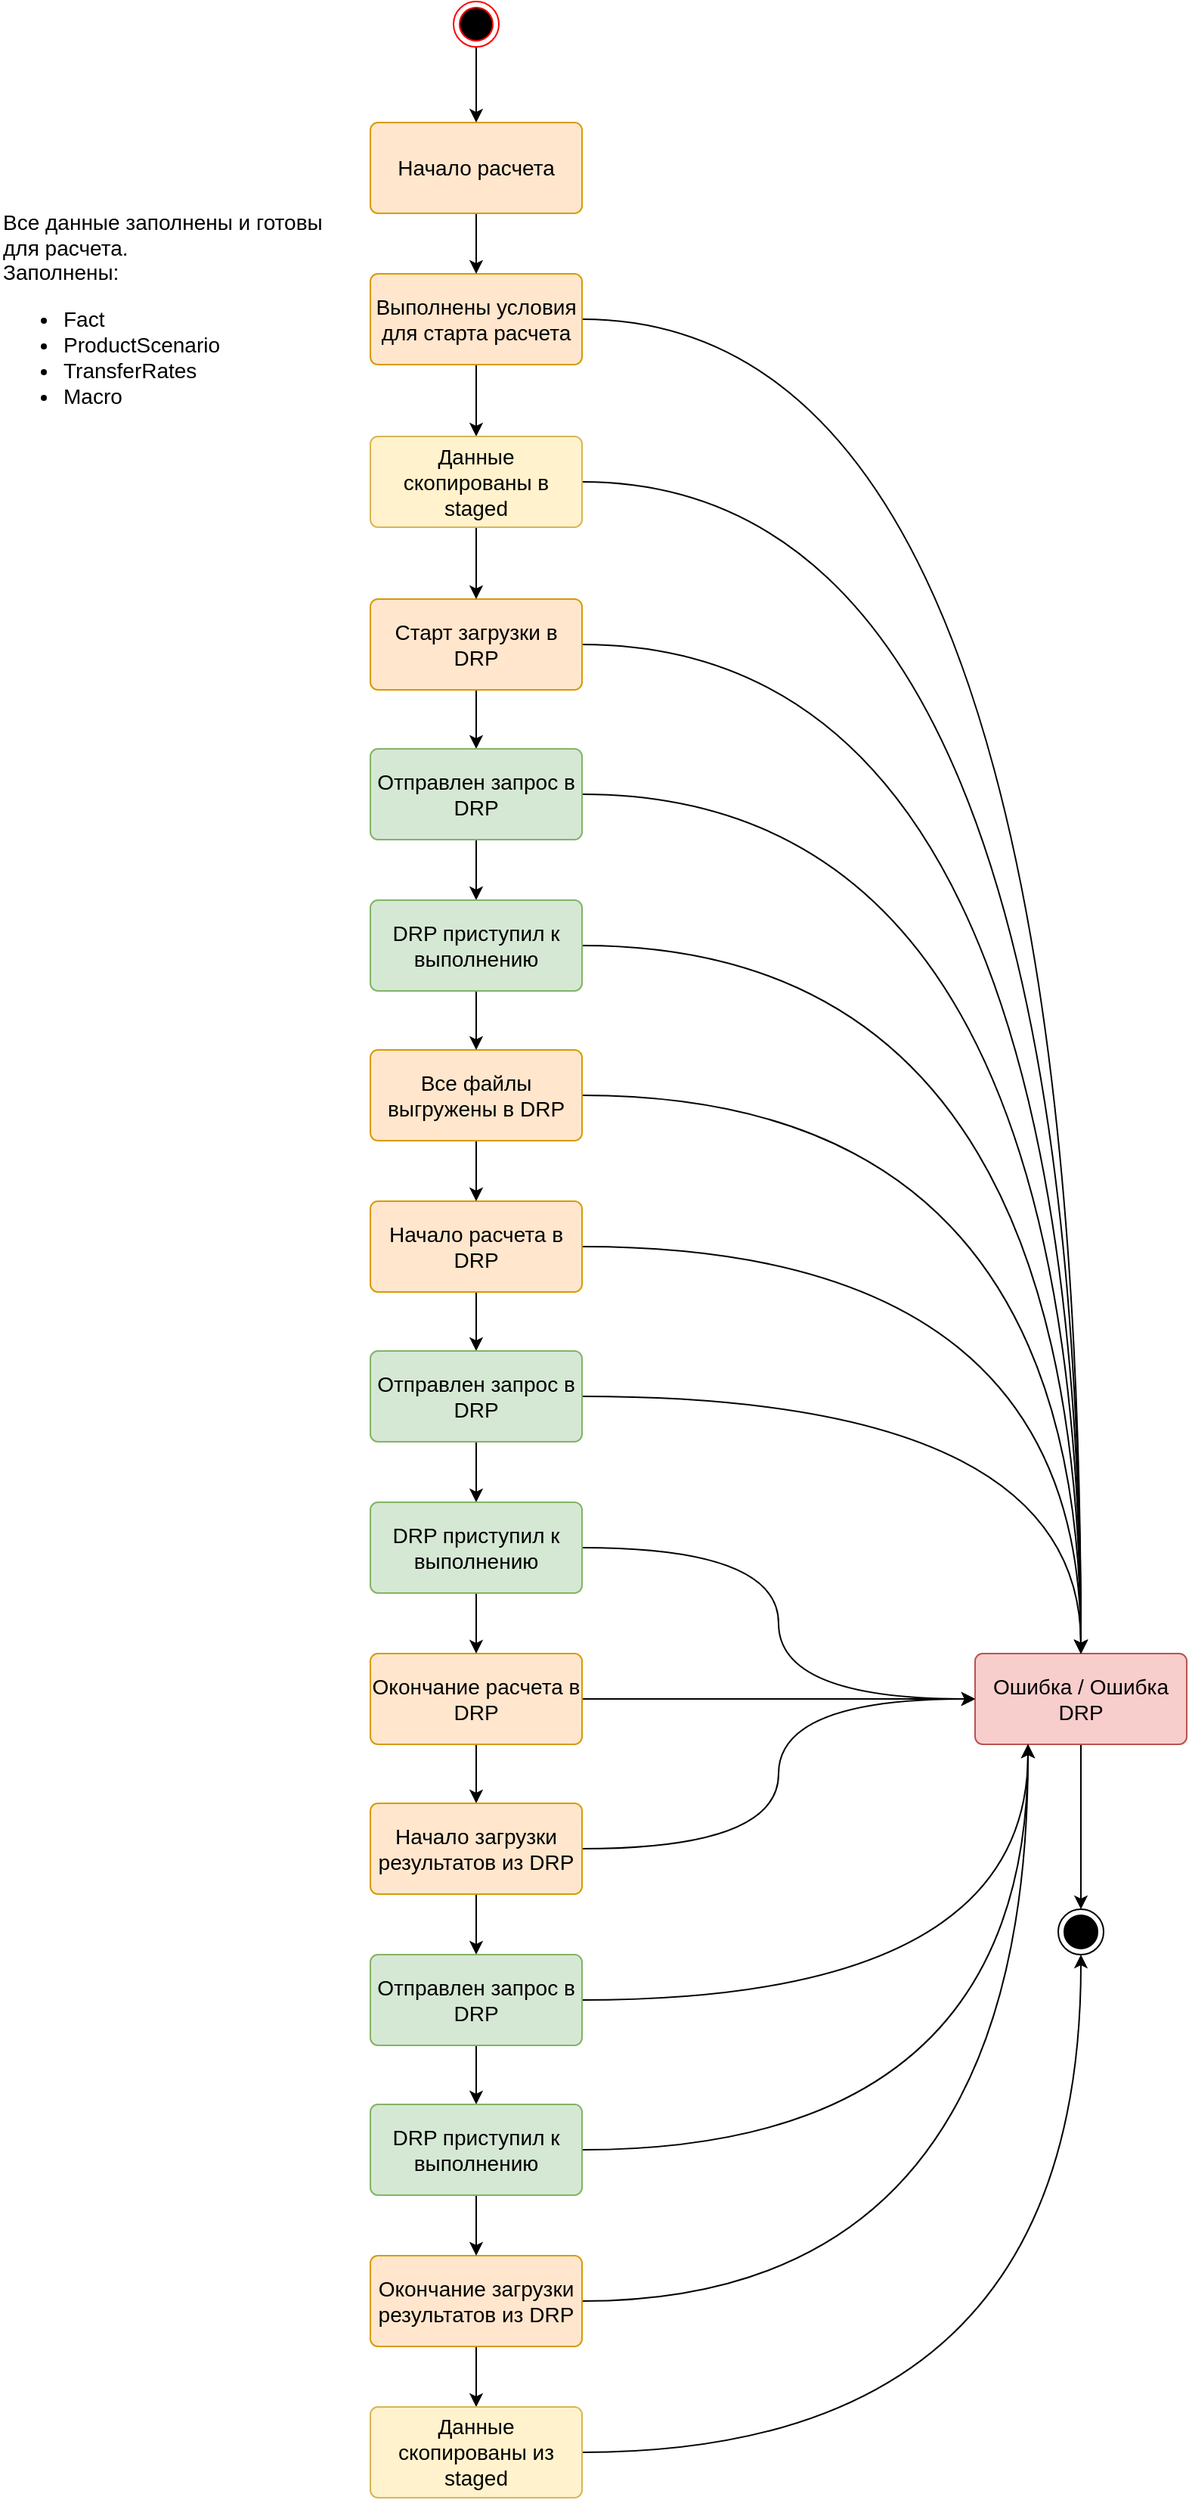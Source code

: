 <mxfile version="13.7.9" type="device"><diagram id="1LHZzhQRSxceP4_OQh6i" name="Страница 1"><mxGraphModel dx="182" dy="1836" grid="1" gridSize="10" guides="1" tooltips="1" connect="1" arrows="1" fold="1" page="1" pageScale="1" pageWidth="1169" pageHeight="827" math="0" shadow="0"><root><mxCell id="0"/><mxCell id="1" parent="0"/><mxCell id="GyeizB3f7Y8xfU1rr0w5-2" style="edgeStyle=orthogonalEdgeStyle;rounded=0;orthogonalLoop=1;jettySize=auto;html=1;entryX=0.5;entryY=0;entryDx=0;entryDy=0;" parent="1" source="yAcMZfoQLqEfl2rh7_gt-2" target="GyeizB3f7Y8xfU1rr0w5-1" edge="1"><mxGeometry relative="1" as="geometry"/></mxCell><mxCell id="yAcMZfoQLqEfl2rh7_gt-2" value="" style="ellipse;html=1;shape=endState;fillColor=#000000;strokeColor=#ff0000;" parent="1" vertex="1"><mxGeometry x="2210" y="-590" width="30" height="30" as="geometry"/></mxCell><mxCell id="yAcMZfoQLqEfl2rh7_gt-3" value="" style="ellipse;html=1;shape=endState;fillColor=#000000;strokeColor=#000000;fontSize=15;verticalAlign=middle;" parent="1" vertex="1"><mxGeometry x="2610" y="671" width="30" height="30" as="geometry"/></mxCell><mxCell id="yAcMZfoQLqEfl2rh7_gt-4" style="edgeStyle=orthogonalEdgeStyle;curved=1;rounded=0;orthogonalLoop=1;jettySize=auto;html=1;fontSize=14;" parent="1" source="yAcMZfoQLqEfl2rh7_gt-5" target="yAcMZfoQLqEfl2rh7_gt-30" edge="1"><mxGeometry relative="1" as="geometry"/></mxCell><mxCell id="TJjYy6LXMj4U7b0aqH-x-15" style="edgeStyle=orthogonalEdgeStyle;curved=1;rounded=0;orthogonalLoop=1;jettySize=auto;html=1;entryX=0.5;entryY=0;entryDx=0;entryDy=0;" edge="1" parent="1" source="yAcMZfoQLqEfl2rh7_gt-5" target="yAcMZfoQLqEfl2rh7_gt-10"><mxGeometry relative="1" as="geometry"><mxPoint x="2630" y="490" as="targetPoint"/></mxGeometry></mxCell><mxCell id="yAcMZfoQLqEfl2rh7_gt-5" value="Начало расчета в DRP" style="html=1;align=center;verticalAlign=middle;rounded=1;absoluteArcSize=1;arcSize=10;dashed=0;fontSize=14;whiteSpace=wrap;fillColor=#ffe6cc;strokeColor=#d79b00;" parent="1" vertex="1"><mxGeometry x="2155" y="203" width="140" height="60" as="geometry"/></mxCell><mxCell id="yAcMZfoQLqEfl2rh7_gt-6" style="edgeStyle=orthogonalEdgeStyle;curved=1;rounded=0;orthogonalLoop=1;jettySize=auto;html=1;fontSize=15;" parent="1" source="yAcMZfoQLqEfl2rh7_gt-8" target="yAcMZfoQLqEfl2rh7_gt-12" edge="1"><mxGeometry relative="1" as="geometry"/></mxCell><mxCell id="TJjYy6LXMj4U7b0aqH-x-19" style="edgeStyle=orthogonalEdgeStyle;curved=1;rounded=0;orthogonalLoop=1;jettySize=auto;html=1;" edge="1" parent="1" source="yAcMZfoQLqEfl2rh7_gt-8" target="yAcMZfoQLqEfl2rh7_gt-10"><mxGeometry relative="1" as="geometry"/></mxCell><mxCell id="yAcMZfoQLqEfl2rh7_gt-8" value="Окончание расчета в DRP" style="html=1;align=center;verticalAlign=middle;rounded=1;absoluteArcSize=1;arcSize=10;dashed=0;fontSize=14;whiteSpace=wrap;fillColor=#ffe6cc;strokeColor=#d79b00;" parent="1" vertex="1"><mxGeometry x="2155" y="502" width="140" height="60" as="geometry"/></mxCell><mxCell id="TJjYy6LXMj4U7b0aqH-x-8" style="edgeStyle=orthogonalEdgeStyle;rounded=0;orthogonalLoop=1;jettySize=auto;html=1;entryX=0.5;entryY=0;entryDx=0;entryDy=0;" edge="1" parent="1" source="yAcMZfoQLqEfl2rh7_gt-10" target="yAcMZfoQLqEfl2rh7_gt-3"><mxGeometry relative="1" as="geometry"/></mxCell><mxCell id="yAcMZfoQLqEfl2rh7_gt-10" value="Ошибка / Ошибка DRP" style="html=1;align=center;verticalAlign=middle;rounded=1;absoluteArcSize=1;arcSize=10;dashed=0;fontSize=14;whiteSpace=wrap;fillColor=#f8cecc;strokeColor=#b85450;" parent="1" vertex="1"><mxGeometry x="2555" y="502" width="140" height="60" as="geometry"/></mxCell><mxCell id="yAcMZfoQLqEfl2rh7_gt-11" style="edgeStyle=orthogonalEdgeStyle;curved=1;rounded=0;orthogonalLoop=1;jettySize=auto;html=1;fontSize=14;" parent="1" source="yAcMZfoQLqEfl2rh7_gt-12" target="yAcMZfoQLqEfl2rh7_gt-34" edge="1"><mxGeometry relative="1" as="geometry"/></mxCell><mxCell id="TJjYy6LXMj4U7b0aqH-x-20" style="edgeStyle=orthogonalEdgeStyle;curved=1;rounded=0;orthogonalLoop=1;jettySize=auto;html=1;entryX=0;entryY=0.5;entryDx=0;entryDy=0;" edge="1" parent="1" source="yAcMZfoQLqEfl2rh7_gt-12" target="yAcMZfoQLqEfl2rh7_gt-10"><mxGeometry relative="1" as="geometry"/></mxCell><mxCell id="yAcMZfoQLqEfl2rh7_gt-12" value="Начало загрузки результатов из DRP" style="html=1;align=center;verticalAlign=middle;rounded=1;absoluteArcSize=1;arcSize=10;dashed=0;fontSize=14;whiteSpace=wrap;fillColor=#ffe6cc;strokeColor=#d79b00;" parent="1" vertex="1"><mxGeometry x="2155" y="601" width="140" height="60" as="geometry"/></mxCell><mxCell id="yAcMZfoQLqEfl2rh7_gt-13" style="edgeStyle=orthogonalEdgeStyle;curved=1;rounded=0;orthogonalLoop=1;jettySize=auto;html=1;entryX=0.5;entryY=1;entryDx=0;entryDy=0;fontSize=15;exitX=1;exitY=0.5;exitDx=0;exitDy=0;" parent="1" source="TJjYy6LXMj4U7b0aqH-x-6" target="yAcMZfoQLqEfl2rh7_gt-3" edge="1"><mxGeometry relative="1" as="geometry"/></mxCell><mxCell id="TJjYy6LXMj4U7b0aqH-x-7" style="edgeStyle=orthogonalEdgeStyle;rounded=0;orthogonalLoop=1;jettySize=auto;html=1;" edge="1" parent="1" source="yAcMZfoQLqEfl2rh7_gt-14" target="TJjYy6LXMj4U7b0aqH-x-6"><mxGeometry relative="1" as="geometry"/></mxCell><mxCell id="TJjYy6LXMj4U7b0aqH-x-23" style="edgeStyle=orthogonalEdgeStyle;curved=1;rounded=0;orthogonalLoop=1;jettySize=auto;html=1;entryX=0.25;entryY=1;entryDx=0;entryDy=0;" edge="1" parent="1" source="yAcMZfoQLqEfl2rh7_gt-14" target="yAcMZfoQLqEfl2rh7_gt-10"><mxGeometry relative="1" as="geometry"><mxPoint x="2590" y="570.0" as="targetPoint"/></mxGeometry></mxCell><mxCell id="yAcMZfoQLqEfl2rh7_gt-14" value="Окончание загрузки результатов из DRP" style="html=1;align=center;verticalAlign=middle;rounded=1;absoluteArcSize=1;arcSize=10;dashed=0;fontSize=14;whiteSpace=wrap;fillColor=#ffe6cc;strokeColor=#d79b00;" parent="1" vertex="1"><mxGeometry x="2155" y="900" width="140" height="60" as="geometry"/></mxCell><mxCell id="TJjYy6LXMj4U7b0aqH-x-2" style="edgeStyle=orthogonalEdgeStyle;rounded=0;orthogonalLoop=1;jettySize=auto;html=1;" edge="1" parent="1" source="yAcMZfoQLqEfl2rh7_gt-18" target="TJjYy6LXMj4U7b0aqH-x-1"><mxGeometry relative="1" as="geometry"/></mxCell><mxCell id="TJjYy6LXMj4U7b0aqH-x-10" style="edgeStyle=orthogonalEdgeStyle;rounded=0;orthogonalLoop=1;jettySize=auto;html=1;curved=1;" edge="1" parent="1" source="yAcMZfoQLqEfl2rh7_gt-18" target="yAcMZfoQLqEfl2rh7_gt-10"><mxGeometry relative="1" as="geometry"><Array as="points"><mxPoint x="2625" y="-380"/></Array></mxGeometry></mxCell><mxCell id="yAcMZfoQLqEfl2rh7_gt-18" value="Выполнены условия для старта расчета" style="html=1;align=center;verticalAlign=middle;rounded=1;absoluteArcSize=1;arcSize=10;dashed=0;fontSize=14;whiteSpace=wrap;fillColor=#ffe6cc;strokeColor=#d79b00;" parent="1" vertex="1"><mxGeometry x="2155" y="-410" width="140" height="60" as="geometry"/></mxCell><mxCell id="yAcMZfoQLqEfl2rh7_gt-19" style="edgeStyle=orthogonalEdgeStyle;curved=1;rounded=0;orthogonalLoop=1;jettySize=auto;html=1;fontSize=14;" parent="1" source="yAcMZfoQLqEfl2rh7_gt-20" target="yAcMZfoQLqEfl2rh7_gt-26" edge="1"><mxGeometry relative="1" as="geometry"/></mxCell><mxCell id="TJjYy6LXMj4U7b0aqH-x-12" style="edgeStyle=orthogonalEdgeStyle;curved=1;rounded=0;orthogonalLoop=1;jettySize=auto;html=1;entryX=0.5;entryY=0;entryDx=0;entryDy=0;" edge="1" parent="1" source="yAcMZfoQLqEfl2rh7_gt-20" target="yAcMZfoQLqEfl2rh7_gt-10"><mxGeometry relative="1" as="geometry"/></mxCell><mxCell id="yAcMZfoQLqEfl2rh7_gt-20" value="Старт загрузки в DRP" style="html=1;align=center;verticalAlign=middle;rounded=1;absoluteArcSize=1;arcSize=10;dashed=0;fontSize=14;whiteSpace=wrap;fillColor=#ffe6cc;strokeColor=#d79b00;" parent="1" vertex="1"><mxGeometry x="2155" y="-195" width="140" height="60" as="geometry"/></mxCell><mxCell id="yAcMZfoQLqEfl2rh7_gt-21" value="&lt;font style=&quot;font-size: 14px&quot;&gt;Все данные заполнены и готовы для расчета.&lt;br&gt;Заполнены:&lt;br&gt;&lt;/font&gt;&lt;ul style=&quot;font-size: 14px&quot;&gt;&lt;li&gt;&lt;font style=&quot;font-size: 14px&quot;&gt;Fact&lt;/font&gt;&lt;/li&gt;&lt;li&gt;&lt;font style=&quot;font-size: 14px&quot;&gt;ProductScenario&lt;/font&gt;&lt;/li&gt;&lt;li&gt;TransferRates&lt;/li&gt;&lt;li&gt;Macro&lt;/li&gt;&lt;/ul&gt;" style="text;html=1;strokeColor=none;fillColor=none;align=left;verticalAlign=middle;whiteSpace=wrap;rounded=0;" parent="1" vertex="1"><mxGeometry x="1910" y="-457.5" width="240" height="155" as="geometry"/></mxCell><mxCell id="yAcMZfoQLqEfl2rh7_gt-22" style="edgeStyle=orthogonalEdgeStyle;curved=1;rounded=0;orthogonalLoop=1;jettySize=auto;html=1;fontSize=14;" parent="1" source="yAcMZfoQLqEfl2rh7_gt-23" target="yAcMZfoQLqEfl2rh7_gt-5" edge="1"><mxGeometry relative="1" as="geometry"/></mxCell><mxCell id="TJjYy6LXMj4U7b0aqH-x-16" style="edgeStyle=orthogonalEdgeStyle;curved=1;rounded=0;orthogonalLoop=1;jettySize=auto;html=1;entryX=0.5;entryY=0;entryDx=0;entryDy=0;" edge="1" parent="1" source="yAcMZfoQLqEfl2rh7_gt-23" target="yAcMZfoQLqEfl2rh7_gt-10"><mxGeometry relative="1" as="geometry"/></mxCell><mxCell id="yAcMZfoQLqEfl2rh7_gt-23" value="Все файлы выгружены в DRP" style="html=1;align=center;verticalAlign=middle;rounded=1;absoluteArcSize=1;arcSize=10;dashed=0;fontSize=14;whiteSpace=wrap;fillColor=#ffe6cc;strokeColor=#d79b00;" parent="1" vertex="1"><mxGeometry x="2155" y="103" width="140" height="60" as="geometry"/></mxCell><mxCell id="yAcMZfoQLqEfl2rh7_gt-25" style="edgeStyle=orthogonalEdgeStyle;curved=1;rounded=0;orthogonalLoop=1;jettySize=auto;html=1;fontSize=14;" parent="1" source="yAcMZfoQLqEfl2rh7_gt-26" target="yAcMZfoQLqEfl2rh7_gt-28" edge="1"><mxGeometry relative="1" as="geometry"/></mxCell><mxCell id="TJjYy6LXMj4U7b0aqH-x-13" style="edgeStyle=orthogonalEdgeStyle;curved=1;rounded=0;orthogonalLoop=1;jettySize=auto;html=1;entryX=0.5;entryY=0;entryDx=0;entryDy=0;" edge="1" parent="1" source="yAcMZfoQLqEfl2rh7_gt-26" target="yAcMZfoQLqEfl2rh7_gt-10"><mxGeometry relative="1" as="geometry"><mxPoint x="2630" y="496.897" as="targetPoint"/></mxGeometry></mxCell><mxCell id="yAcMZfoQLqEfl2rh7_gt-26" value="Отправлен запрос в DRP" style="html=1;align=center;verticalAlign=middle;rounded=1;absoluteArcSize=1;arcSize=10;dashed=0;fontSize=14;whiteSpace=wrap;fillColor=#d5e8d4;strokeColor=#82b366;" parent="1" vertex="1"><mxGeometry x="2155" y="-96" width="140" height="60" as="geometry"/></mxCell><mxCell id="yAcMZfoQLqEfl2rh7_gt-27" style="edgeStyle=orthogonalEdgeStyle;curved=1;rounded=0;orthogonalLoop=1;jettySize=auto;html=1;fontSize=14;" parent="1" source="yAcMZfoQLqEfl2rh7_gt-28" target="yAcMZfoQLqEfl2rh7_gt-23" edge="1"><mxGeometry relative="1" as="geometry"/></mxCell><mxCell id="TJjYy6LXMj4U7b0aqH-x-14" style="edgeStyle=orthogonalEdgeStyle;curved=1;rounded=0;orthogonalLoop=1;jettySize=auto;html=1;entryX=0.5;entryY=0;entryDx=0;entryDy=0;" edge="1" parent="1" source="yAcMZfoQLqEfl2rh7_gt-28" target="yAcMZfoQLqEfl2rh7_gt-10"><mxGeometry relative="1" as="geometry"/></mxCell><mxCell id="yAcMZfoQLqEfl2rh7_gt-28" value="DRP приступил к выполнению" style="html=1;align=center;verticalAlign=middle;rounded=1;absoluteArcSize=1;arcSize=10;dashed=0;fontSize=14;whiteSpace=wrap;fillColor=#d5e8d4;strokeColor=#82b366;" parent="1" vertex="1"><mxGeometry x="2155" y="4" width="140" height="60" as="geometry"/></mxCell><mxCell id="yAcMZfoQLqEfl2rh7_gt-29" style="edgeStyle=orthogonalEdgeStyle;curved=1;rounded=0;orthogonalLoop=1;jettySize=auto;html=1;fontSize=14;" parent="1" source="yAcMZfoQLqEfl2rh7_gt-30" target="yAcMZfoQLqEfl2rh7_gt-32" edge="1"><mxGeometry relative="1" as="geometry"/></mxCell><mxCell id="TJjYy6LXMj4U7b0aqH-x-17" style="edgeStyle=orthogonalEdgeStyle;curved=1;rounded=0;orthogonalLoop=1;jettySize=auto;html=1;" edge="1" parent="1" source="yAcMZfoQLqEfl2rh7_gt-30" target="yAcMZfoQLqEfl2rh7_gt-10"><mxGeometry relative="1" as="geometry"/></mxCell><mxCell id="yAcMZfoQLqEfl2rh7_gt-30" value="Отправлен запрос в DRP" style="html=1;align=center;verticalAlign=middle;rounded=1;absoluteArcSize=1;arcSize=10;dashed=0;fontSize=14;whiteSpace=wrap;fillColor=#d5e8d4;strokeColor=#82b366;" parent="1" vertex="1"><mxGeometry x="2155" y="302" width="140" height="60" as="geometry"/></mxCell><mxCell id="yAcMZfoQLqEfl2rh7_gt-31" style="edgeStyle=orthogonalEdgeStyle;curved=1;rounded=0;orthogonalLoop=1;jettySize=auto;html=1;fontSize=14;" parent="1" source="yAcMZfoQLqEfl2rh7_gt-32" target="yAcMZfoQLqEfl2rh7_gt-8" edge="1"><mxGeometry relative="1" as="geometry"/></mxCell><mxCell id="TJjYy6LXMj4U7b0aqH-x-18" style="edgeStyle=orthogonalEdgeStyle;curved=1;rounded=0;orthogonalLoop=1;jettySize=auto;html=1;entryX=0;entryY=0.5;entryDx=0;entryDy=0;" edge="1" parent="1" source="yAcMZfoQLqEfl2rh7_gt-32" target="yAcMZfoQLqEfl2rh7_gt-10"><mxGeometry relative="1" as="geometry"/></mxCell><mxCell id="yAcMZfoQLqEfl2rh7_gt-32" value="DRP приступил к выполнению" style="html=1;align=center;verticalAlign=middle;rounded=1;absoluteArcSize=1;arcSize=10;dashed=0;fontSize=14;whiteSpace=wrap;fillColor=#d5e8d4;strokeColor=#82b366;" parent="1" vertex="1"><mxGeometry x="2155" y="402" width="140" height="60" as="geometry"/></mxCell><mxCell id="yAcMZfoQLqEfl2rh7_gt-33" style="edgeStyle=orthogonalEdgeStyle;curved=1;rounded=0;orthogonalLoop=1;jettySize=auto;html=1;fontSize=14;" parent="1" source="yAcMZfoQLqEfl2rh7_gt-34" target="yAcMZfoQLqEfl2rh7_gt-36" edge="1"><mxGeometry relative="1" as="geometry"/></mxCell><mxCell id="TJjYy6LXMj4U7b0aqH-x-21" style="edgeStyle=orthogonalEdgeStyle;curved=1;rounded=0;orthogonalLoop=1;jettySize=auto;html=1;entryX=0.25;entryY=1;entryDx=0;entryDy=0;" edge="1" parent="1" source="yAcMZfoQLqEfl2rh7_gt-34" target="yAcMZfoQLqEfl2rh7_gt-10"><mxGeometry relative="1" as="geometry"/></mxCell><mxCell id="yAcMZfoQLqEfl2rh7_gt-34" value="Отправлен запрос в DRP" style="html=1;align=center;verticalAlign=middle;rounded=1;absoluteArcSize=1;arcSize=10;dashed=0;fontSize=14;whiteSpace=wrap;fillColor=#d5e8d4;strokeColor=#82b366;" parent="1" vertex="1"><mxGeometry x="2155" y="701" width="140" height="60" as="geometry"/></mxCell><mxCell id="yAcMZfoQLqEfl2rh7_gt-35" style="edgeStyle=orthogonalEdgeStyle;curved=1;rounded=0;orthogonalLoop=1;jettySize=auto;html=1;fontSize=14;" parent="1" source="yAcMZfoQLqEfl2rh7_gt-36" target="yAcMZfoQLqEfl2rh7_gt-14" edge="1"><mxGeometry relative="1" as="geometry"/></mxCell><mxCell id="TJjYy6LXMj4U7b0aqH-x-22" style="edgeStyle=orthogonalEdgeStyle;curved=1;rounded=0;orthogonalLoop=1;jettySize=auto;html=1;entryX=0.25;entryY=1;entryDx=0;entryDy=0;" edge="1" parent="1" source="yAcMZfoQLqEfl2rh7_gt-36" target="yAcMZfoQLqEfl2rh7_gt-10"><mxGeometry relative="1" as="geometry"><mxPoint x="2610" y="564" as="targetPoint"/></mxGeometry></mxCell><mxCell id="yAcMZfoQLqEfl2rh7_gt-36" value="DRP приступил к выполнению" style="html=1;align=center;verticalAlign=middle;rounded=1;absoluteArcSize=1;arcSize=10;dashed=0;fontSize=14;whiteSpace=wrap;fillColor=#d5e8d4;strokeColor=#82b366;" parent="1" vertex="1"><mxGeometry x="2155" y="800" width="140" height="60" as="geometry"/></mxCell><mxCell id="GyeizB3f7Y8xfU1rr0w5-3" style="edgeStyle=orthogonalEdgeStyle;rounded=0;orthogonalLoop=1;jettySize=auto;html=1;exitX=0.5;exitY=1;exitDx=0;exitDy=0;entryX=0.5;entryY=0;entryDx=0;entryDy=0;" parent="1" source="GyeizB3f7Y8xfU1rr0w5-1" target="yAcMZfoQLqEfl2rh7_gt-18" edge="1"><mxGeometry relative="1" as="geometry"/></mxCell><mxCell id="GyeizB3f7Y8xfU1rr0w5-1" value="Начало расчета" style="html=1;align=center;verticalAlign=middle;rounded=1;absoluteArcSize=1;arcSize=10;dashed=0;fontSize=14;whiteSpace=wrap;fillColor=#ffe6cc;strokeColor=#d79b00;" parent="1" vertex="1"><mxGeometry x="2155" y="-510" width="140" height="60" as="geometry"/></mxCell><mxCell id="TJjYy6LXMj4U7b0aqH-x-3" style="edgeStyle=orthogonalEdgeStyle;rounded=0;orthogonalLoop=1;jettySize=auto;html=1;entryX=0.5;entryY=0;entryDx=0;entryDy=0;" edge="1" parent="1" source="TJjYy6LXMj4U7b0aqH-x-1" target="yAcMZfoQLqEfl2rh7_gt-20"><mxGeometry relative="1" as="geometry"/></mxCell><mxCell id="TJjYy6LXMj4U7b0aqH-x-11" style="edgeStyle=orthogonalEdgeStyle;curved=1;rounded=0;orthogonalLoop=1;jettySize=auto;html=1;entryX=0.5;entryY=0;entryDx=0;entryDy=0;" edge="1" parent="1" source="TJjYy6LXMj4U7b0aqH-x-1" target="yAcMZfoQLqEfl2rh7_gt-10"><mxGeometry relative="1" as="geometry"><mxPoint x="2630" y="492" as="targetPoint"/></mxGeometry></mxCell><mxCell id="TJjYy6LXMj4U7b0aqH-x-1" value="Данные скопированы в staged" style="html=1;align=center;verticalAlign=middle;rounded=1;absoluteArcSize=1;arcSize=10;dashed=0;fontSize=14;whiteSpace=wrap;fillColor=#fff2cc;strokeColor=#d6b656;" vertex="1" parent="1"><mxGeometry x="2155" y="-302.5" width="140" height="60" as="geometry"/></mxCell><mxCell id="TJjYy6LXMj4U7b0aqH-x-6" value="Данные скопированы из staged" style="html=1;align=center;verticalAlign=middle;rounded=1;absoluteArcSize=1;arcSize=10;dashed=0;fontSize=14;whiteSpace=wrap;fillColor=#fff2cc;strokeColor=#d6b656;" vertex="1" parent="1"><mxGeometry x="2155" y="1000" width="140" height="60" as="geometry"/></mxCell></root></mxGraphModel></diagram></mxfile>